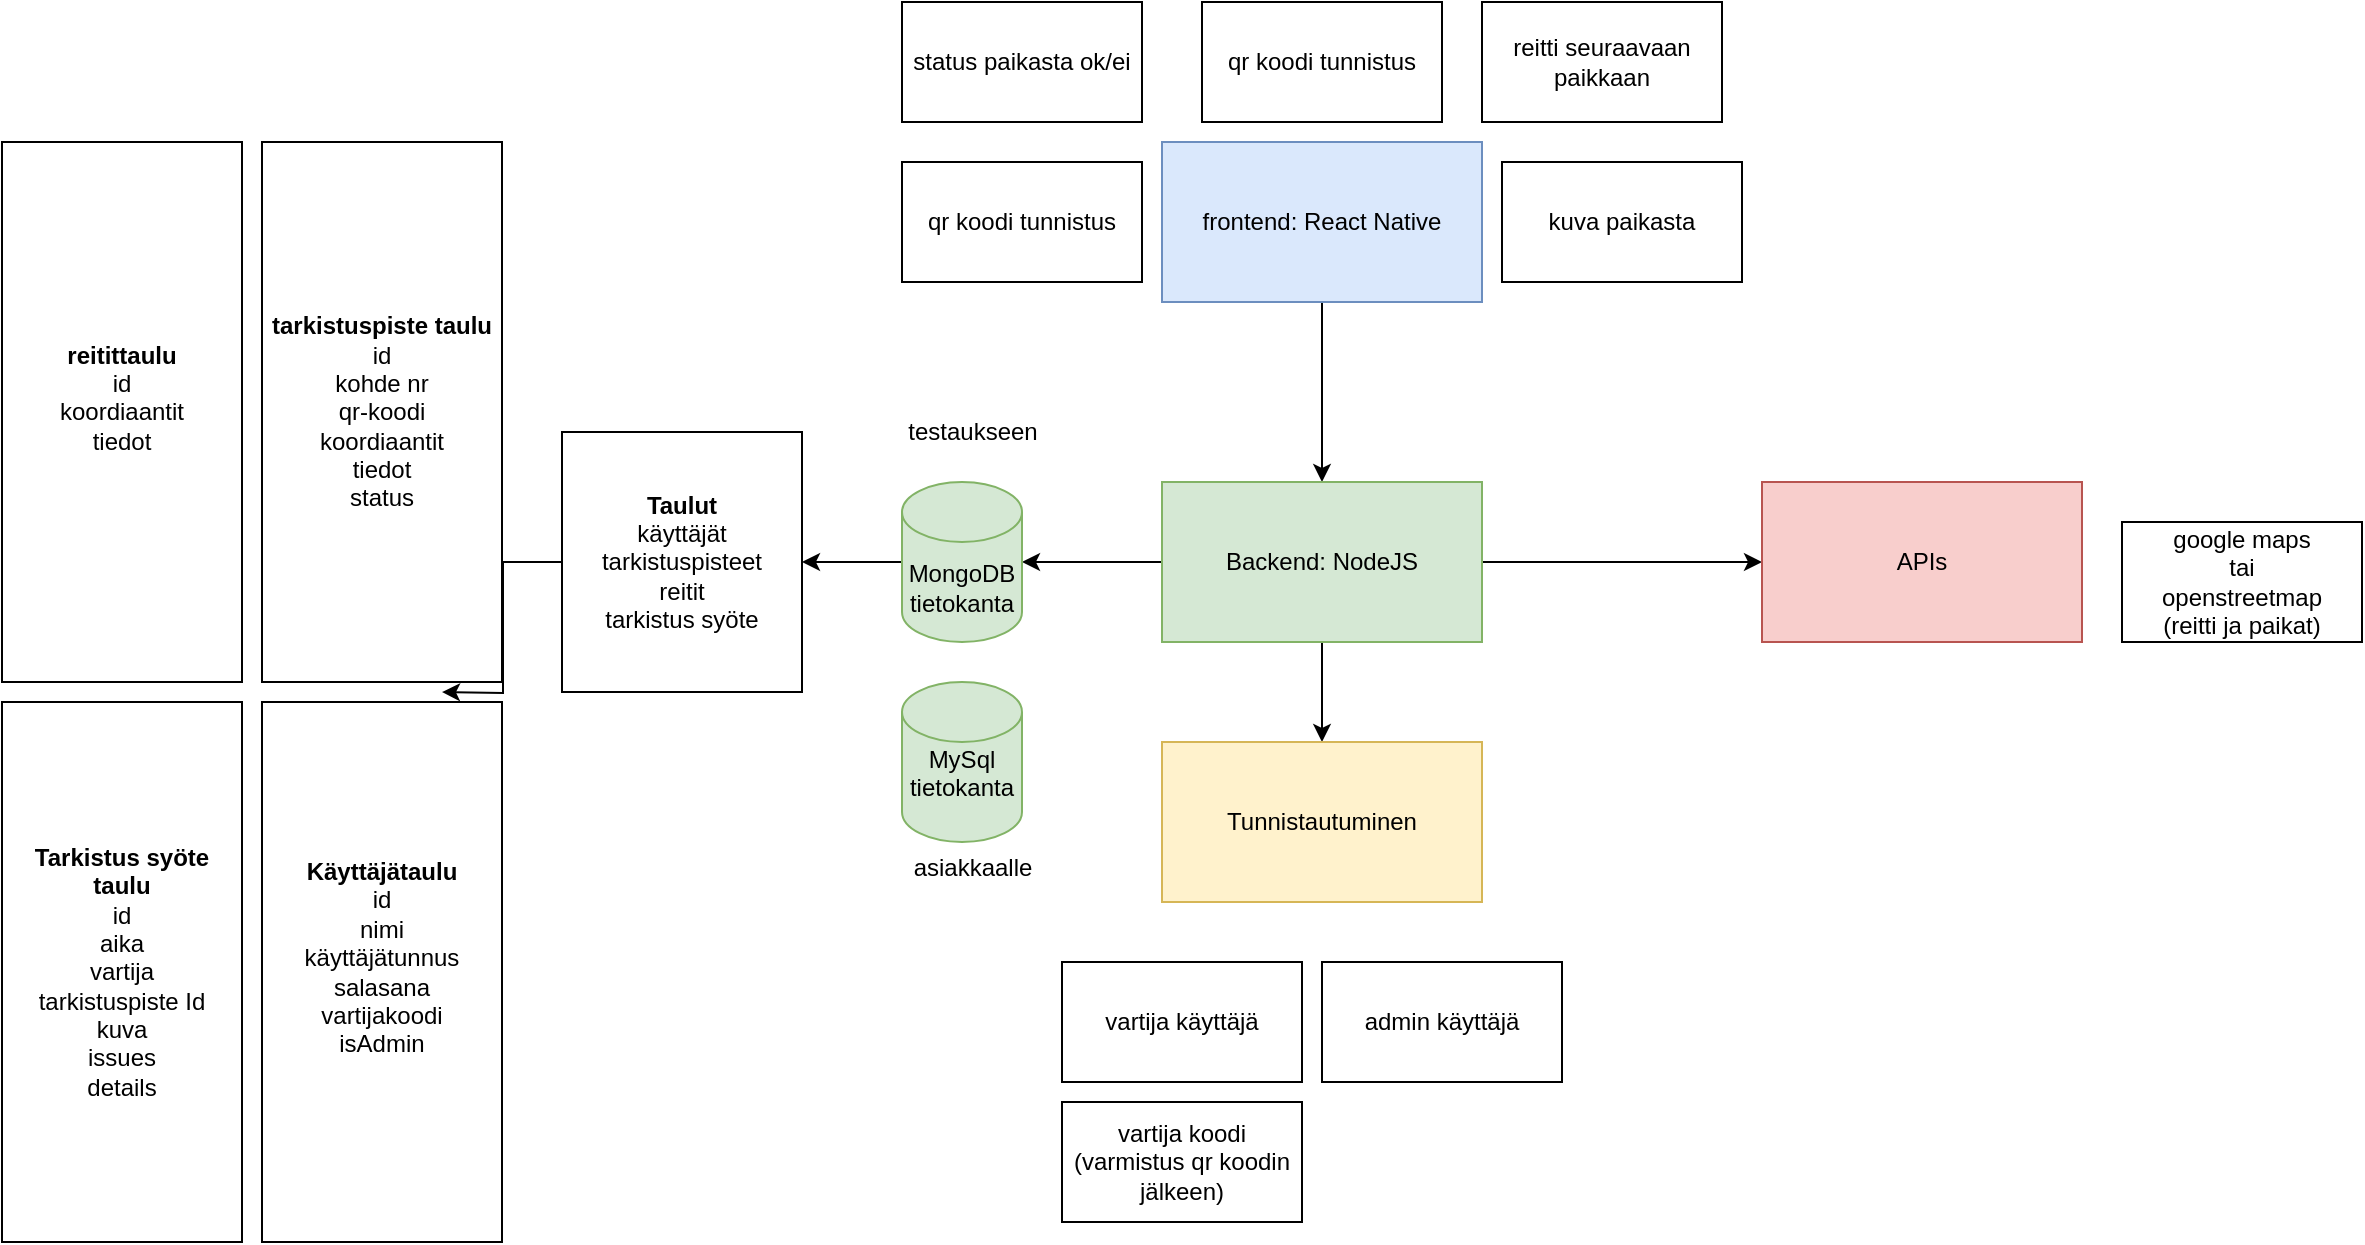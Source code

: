 <mxfile version="24.7.8">
  <diagram name="Page-1" id="tVYD-NR_7c8jrGT-u7KV">
    <mxGraphModel dx="1039" dy="1434" grid="1" gridSize="10" guides="1" tooltips="1" connect="1" arrows="1" fold="1" page="1" pageScale="1" pageWidth="850" pageHeight="1100" math="0" shadow="0">
      <root>
        <mxCell id="0" />
        <mxCell id="1" parent="0" />
        <mxCell id="6DlvTgvoP62fpNUdaAW--27" style="edgeStyle=orthogonalEdgeStyle;rounded=0;orthogonalLoop=1;jettySize=auto;html=1;" parent="1" source="6DlvTgvoP62fpNUdaAW--1" target="6DlvTgvoP62fpNUdaAW--2" edge="1">
          <mxGeometry relative="1" as="geometry" />
        </mxCell>
        <mxCell id="6DlvTgvoP62fpNUdaAW--1" value="frontend: React Native" style="rounded=0;whiteSpace=wrap;html=1;fillColor=#dae8fc;strokeColor=#6c8ebf;" parent="1" vertex="1">
          <mxGeometry x="320" y="-20" width="160" height="80" as="geometry" />
        </mxCell>
        <mxCell id="6DlvTgvoP62fpNUdaAW--28" style="edgeStyle=orthogonalEdgeStyle;rounded=0;orthogonalLoop=1;jettySize=auto;html=1;" parent="1" source="6DlvTgvoP62fpNUdaAW--2" target="6DlvTgvoP62fpNUdaAW--23" edge="1">
          <mxGeometry relative="1" as="geometry" />
        </mxCell>
        <mxCell id="6DlvTgvoP62fpNUdaAW--29" style="edgeStyle=orthogonalEdgeStyle;rounded=0;orthogonalLoop=1;jettySize=auto;html=1;entryX=0.5;entryY=0;entryDx=0;entryDy=0;" parent="1" source="6DlvTgvoP62fpNUdaAW--2" target="6DlvTgvoP62fpNUdaAW--4" edge="1">
          <mxGeometry relative="1" as="geometry" />
        </mxCell>
        <mxCell id="6DlvTgvoP62fpNUdaAW--30" style="edgeStyle=orthogonalEdgeStyle;rounded=0;orthogonalLoop=1;jettySize=auto;html=1;" parent="1" source="6DlvTgvoP62fpNUdaAW--2" target="6DlvTgvoP62fpNUdaAW--14" edge="1">
          <mxGeometry relative="1" as="geometry" />
        </mxCell>
        <mxCell id="6DlvTgvoP62fpNUdaAW--2" value="Backend: NodeJS" style="rounded=0;whiteSpace=wrap;html=1;fillColor=#d5e8d4;strokeColor=#82b366;" parent="1" vertex="1">
          <mxGeometry x="320" y="150" width="160" height="80" as="geometry" />
        </mxCell>
        <mxCell id="6DlvTgvoP62fpNUdaAW--4" value="Tunnistautuminen" style="rounded=0;whiteSpace=wrap;html=1;fillColor=#fff2cc;strokeColor=#d6b656;" parent="1" vertex="1">
          <mxGeometry x="320" y="280" width="160" height="80" as="geometry" />
        </mxCell>
        <mxCell id="6DlvTgvoP62fpNUdaAW--5" value="vartija käyttäjä" style="rounded=0;whiteSpace=wrap;html=1;" parent="1" vertex="1">
          <mxGeometry x="270" y="390" width="120" height="60" as="geometry" />
        </mxCell>
        <mxCell id="6DlvTgvoP62fpNUdaAW--6" value="admin käyttäjä" style="rounded=0;whiteSpace=wrap;html=1;" parent="1" vertex="1">
          <mxGeometry x="400" y="390" width="120" height="60" as="geometry" />
        </mxCell>
        <mxCell id="6DlvTgvoP62fpNUdaAW--7" value="qr koodi tunnistus" style="rounded=0;whiteSpace=wrap;html=1;" parent="1" vertex="1">
          <mxGeometry x="190" y="-10" width="120" height="60" as="geometry" />
        </mxCell>
        <mxCell id="6DlvTgvoP62fpNUdaAW--8" value="vartija koodi&lt;div&gt;(varmistus qr koodin jälkeen)&lt;/div&gt;" style="rounded=0;whiteSpace=wrap;html=1;" parent="1" vertex="1">
          <mxGeometry x="270" y="460" width="120" height="60" as="geometry" />
        </mxCell>
        <mxCell id="6DlvTgvoP62fpNUdaAW--10" value="kuva paikasta" style="rounded=0;whiteSpace=wrap;html=1;" parent="1" vertex="1">
          <mxGeometry x="490" y="-10" width="120" height="60" as="geometry" />
        </mxCell>
        <mxCell id="6DlvTgvoP62fpNUdaAW--11" value="qr koodi tunnistus" style="rounded=0;whiteSpace=wrap;html=1;" parent="1" vertex="1">
          <mxGeometry x="340" y="-90" width="120" height="60" as="geometry" />
        </mxCell>
        <mxCell id="6DlvTgvoP62fpNUdaAW--31" style="edgeStyle=orthogonalEdgeStyle;rounded=0;orthogonalLoop=1;jettySize=auto;html=1;entryX=1;entryY=0.5;entryDx=0;entryDy=0;" parent="1" source="6DlvTgvoP62fpNUdaAW--14" target="6DlvTgvoP62fpNUdaAW--15" edge="1">
          <mxGeometry relative="1" as="geometry" />
        </mxCell>
        <mxCell id="6DlvTgvoP62fpNUdaAW--14" value="MongoDB tietokanta" style="shape=cylinder3;whiteSpace=wrap;html=1;boundedLbl=1;backgroundOutline=1;size=15;fillColor=#d5e8d4;strokeColor=#82b366;" parent="1" vertex="1">
          <mxGeometry x="190" y="150" width="60" height="80" as="geometry" />
        </mxCell>
        <mxCell id="6DlvTgvoP62fpNUdaAW--32" style="edgeStyle=orthogonalEdgeStyle;rounded=0;orthogonalLoop=1;jettySize=auto;html=1;" parent="1" source="6DlvTgvoP62fpNUdaAW--15" edge="1">
          <mxGeometry relative="1" as="geometry">
            <mxPoint x="-40" y="255" as="targetPoint" />
          </mxGeometry>
        </mxCell>
        <mxCell id="6DlvTgvoP62fpNUdaAW--15" value="&lt;div&gt;&lt;b&gt;Taulut&lt;/b&gt;&lt;/div&gt;käyttäjät&lt;div&gt;tarkistuspisteet&lt;/div&gt;&lt;div&gt;reitit&lt;/div&gt;&lt;div&gt;tarkistus syöte&lt;/div&gt;" style="rounded=0;whiteSpace=wrap;html=1;" parent="1" vertex="1">
          <mxGeometry x="20" y="125" width="120" height="130" as="geometry" />
        </mxCell>
        <mxCell id="6DlvTgvoP62fpNUdaAW--16" value="&lt;div&gt;&lt;b&gt;Käyttäjätaulu&lt;/b&gt;&lt;/div&gt;&lt;div&gt;id&lt;/div&gt;&lt;div&gt;nimi&lt;/div&gt;&lt;div&gt;käyttäjätunnus&lt;/div&gt;&lt;div&gt;salasana&lt;/div&gt;&lt;div&gt;vartijakoodi&lt;/div&gt;&lt;div&gt;isAdmin&lt;/div&gt;&lt;div&gt;&lt;br&gt;&lt;/div&gt;" style="rounded=0;whiteSpace=wrap;html=1;" parent="1" vertex="1">
          <mxGeometry x="-130" y="260" width="120" height="270" as="geometry" />
        </mxCell>
        <mxCell id="6DlvTgvoP62fpNUdaAW--17" value="&lt;div&gt;&lt;b&gt;tarkistuspiste taulu&lt;/b&gt;&lt;/div&gt;&lt;div&gt;id&lt;/div&gt;&lt;div&gt;kohde nr&lt;/div&gt;&lt;div&gt;qr-koodi&lt;/div&gt;&lt;div&gt;koordiaantit&lt;/div&gt;&lt;div&gt;tiedot&lt;/div&gt;&lt;div&gt;status&lt;/div&gt;" style="rounded=0;whiteSpace=wrap;html=1;" parent="1" vertex="1">
          <mxGeometry x="-130" y="-20" width="120" height="270" as="geometry" />
        </mxCell>
        <mxCell id="6DlvTgvoP62fpNUdaAW--18" value="&lt;div&gt;&lt;b&gt;Tarkistus syöte taulu&lt;/b&gt;&lt;/div&gt;&lt;div&gt;id&lt;/div&gt;&lt;div&gt;aika&lt;/div&gt;&lt;div&gt;vartija&lt;/div&gt;&lt;div&gt;tarkistuspiste Id&lt;/div&gt;&lt;div&gt;kuva&lt;/div&gt;&lt;div&gt;issues&lt;/div&gt;&lt;div&gt;details&lt;/div&gt;" style="rounded=0;whiteSpace=wrap;html=1;" parent="1" vertex="1">
          <mxGeometry x="-260" y="260" width="120" height="270" as="geometry" />
        </mxCell>
        <mxCell id="6DlvTgvoP62fpNUdaAW--19" value="&lt;div&gt;&lt;b&gt;reitittaulu&lt;/b&gt;&lt;/div&gt;&lt;div&gt;id&lt;/div&gt;&lt;div&gt;&lt;span style=&quot;background-color: initial;&quot;&gt;koordiaantit&lt;/span&gt;&lt;br&gt;&lt;/div&gt;&lt;div&gt;tiedot&lt;/div&gt;&lt;div&gt;&lt;br&gt;&lt;/div&gt;" style="rounded=0;whiteSpace=wrap;html=1;" parent="1" vertex="1">
          <mxGeometry x="-260" y="-20" width="120" height="270" as="geometry" />
        </mxCell>
        <mxCell id="6DlvTgvoP62fpNUdaAW--20" value="status paikasta ok/ei" style="rounded=0;whiteSpace=wrap;html=1;" parent="1" vertex="1">
          <mxGeometry x="190" y="-90" width="120" height="60" as="geometry" />
        </mxCell>
        <mxCell id="6DlvTgvoP62fpNUdaAW--21" value="reitti seuraavaan paikkaan" style="rounded=0;whiteSpace=wrap;html=1;" parent="1" vertex="1">
          <mxGeometry x="480" y="-90" width="120" height="60" as="geometry" />
        </mxCell>
        <mxCell id="6DlvTgvoP62fpNUdaAW--23" value="APIs" style="rounded=0;whiteSpace=wrap;html=1;fillColor=#f8cecc;strokeColor=#b85450;" parent="1" vertex="1">
          <mxGeometry x="620" y="150" width="160" height="80" as="geometry" />
        </mxCell>
        <mxCell id="6DlvTgvoP62fpNUdaAW--24" value="google maps&lt;div&gt;tai&lt;/div&gt;&lt;div&gt;openstreetmap&lt;br&gt;&lt;div&gt;(reitti ja paikat)&lt;/div&gt;&lt;/div&gt;" style="rounded=0;whiteSpace=wrap;html=1;" parent="1" vertex="1">
          <mxGeometry x="800" y="170" width="120" height="60" as="geometry" />
        </mxCell>
        <mxCell id="6DlvTgvoP62fpNUdaAW--33" value="MySql&lt;div&gt;tietokanta&lt;/div&gt;&lt;div&gt;&lt;br&gt;&lt;/div&gt;" style="shape=cylinder3;whiteSpace=wrap;html=1;boundedLbl=1;backgroundOutline=1;size=15;fillColor=#d5e8d4;strokeColor=#82b366;" parent="1" vertex="1">
          <mxGeometry x="190" y="250" width="60" height="80" as="geometry" />
        </mxCell>
        <mxCell id="6DlvTgvoP62fpNUdaAW--34" value="testaukseen" style="text;html=1;align=center;verticalAlign=middle;resizable=0;points=[];autosize=1;strokeColor=none;fillColor=none;" parent="1" vertex="1">
          <mxGeometry x="180" y="110" width="90" height="30" as="geometry" />
        </mxCell>
        <mxCell id="6DlvTgvoP62fpNUdaAW--35" value="&lt;span style=&quot;text-wrap: wrap;&quot;&gt;asiakkaalle&lt;/span&gt;&lt;div&gt;&lt;span style=&quot;text-wrap: wrap;&quot;&gt;&lt;br&gt;&lt;/span&gt;&lt;/div&gt;" style="text;html=1;align=center;verticalAlign=middle;resizable=0;points=[];autosize=1;strokeColor=none;fillColor=none;" parent="1" vertex="1">
          <mxGeometry x="185" y="330" width="80" height="40" as="geometry" />
        </mxCell>
      </root>
    </mxGraphModel>
  </diagram>
</mxfile>
